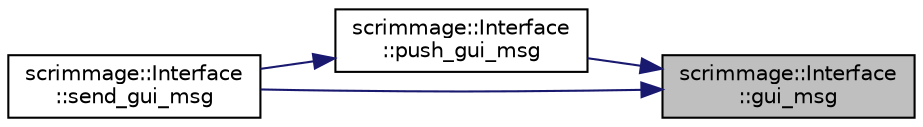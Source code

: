 digraph "scrimmage::Interface::gui_msg"
{
 // LATEX_PDF_SIZE
  edge [fontname="Helvetica",fontsize="10",labelfontname="Helvetica",labelfontsize="10"];
  node [fontname="Helvetica",fontsize="10",shape=record];
  rankdir="RL";
  Node1 [label="scrimmage::Interface\l::gui_msg",height=0.2,width=0.4,color="black", fillcolor="grey75", style="filled", fontcolor="black",tooltip=" "];
  Node1 -> Node2 [dir="back",color="midnightblue",fontsize="10",style="solid",fontname="Helvetica"];
  Node2 [label="scrimmage::Interface\l::push_gui_msg",height=0.2,width=0.4,color="black", fillcolor="white", style="filled",URL="$classscrimmage_1_1Interface.html#a7169583da8b2389c5208441078776271",tooltip=" "];
  Node2 -> Node3 [dir="back",color="midnightblue",fontsize="10",style="solid",fontname="Helvetica"];
  Node3 [label="scrimmage::Interface\l::send_gui_msg",height=0.2,width=0.4,color="black", fillcolor="white", style="filled",URL="$classscrimmage_1_1Interface.html#a78d49145a76a3558fb04eddaefdae3c4",tooltip=" "];
  Node1 -> Node3 [dir="back",color="midnightblue",fontsize="10",style="solid",fontname="Helvetica"];
}
